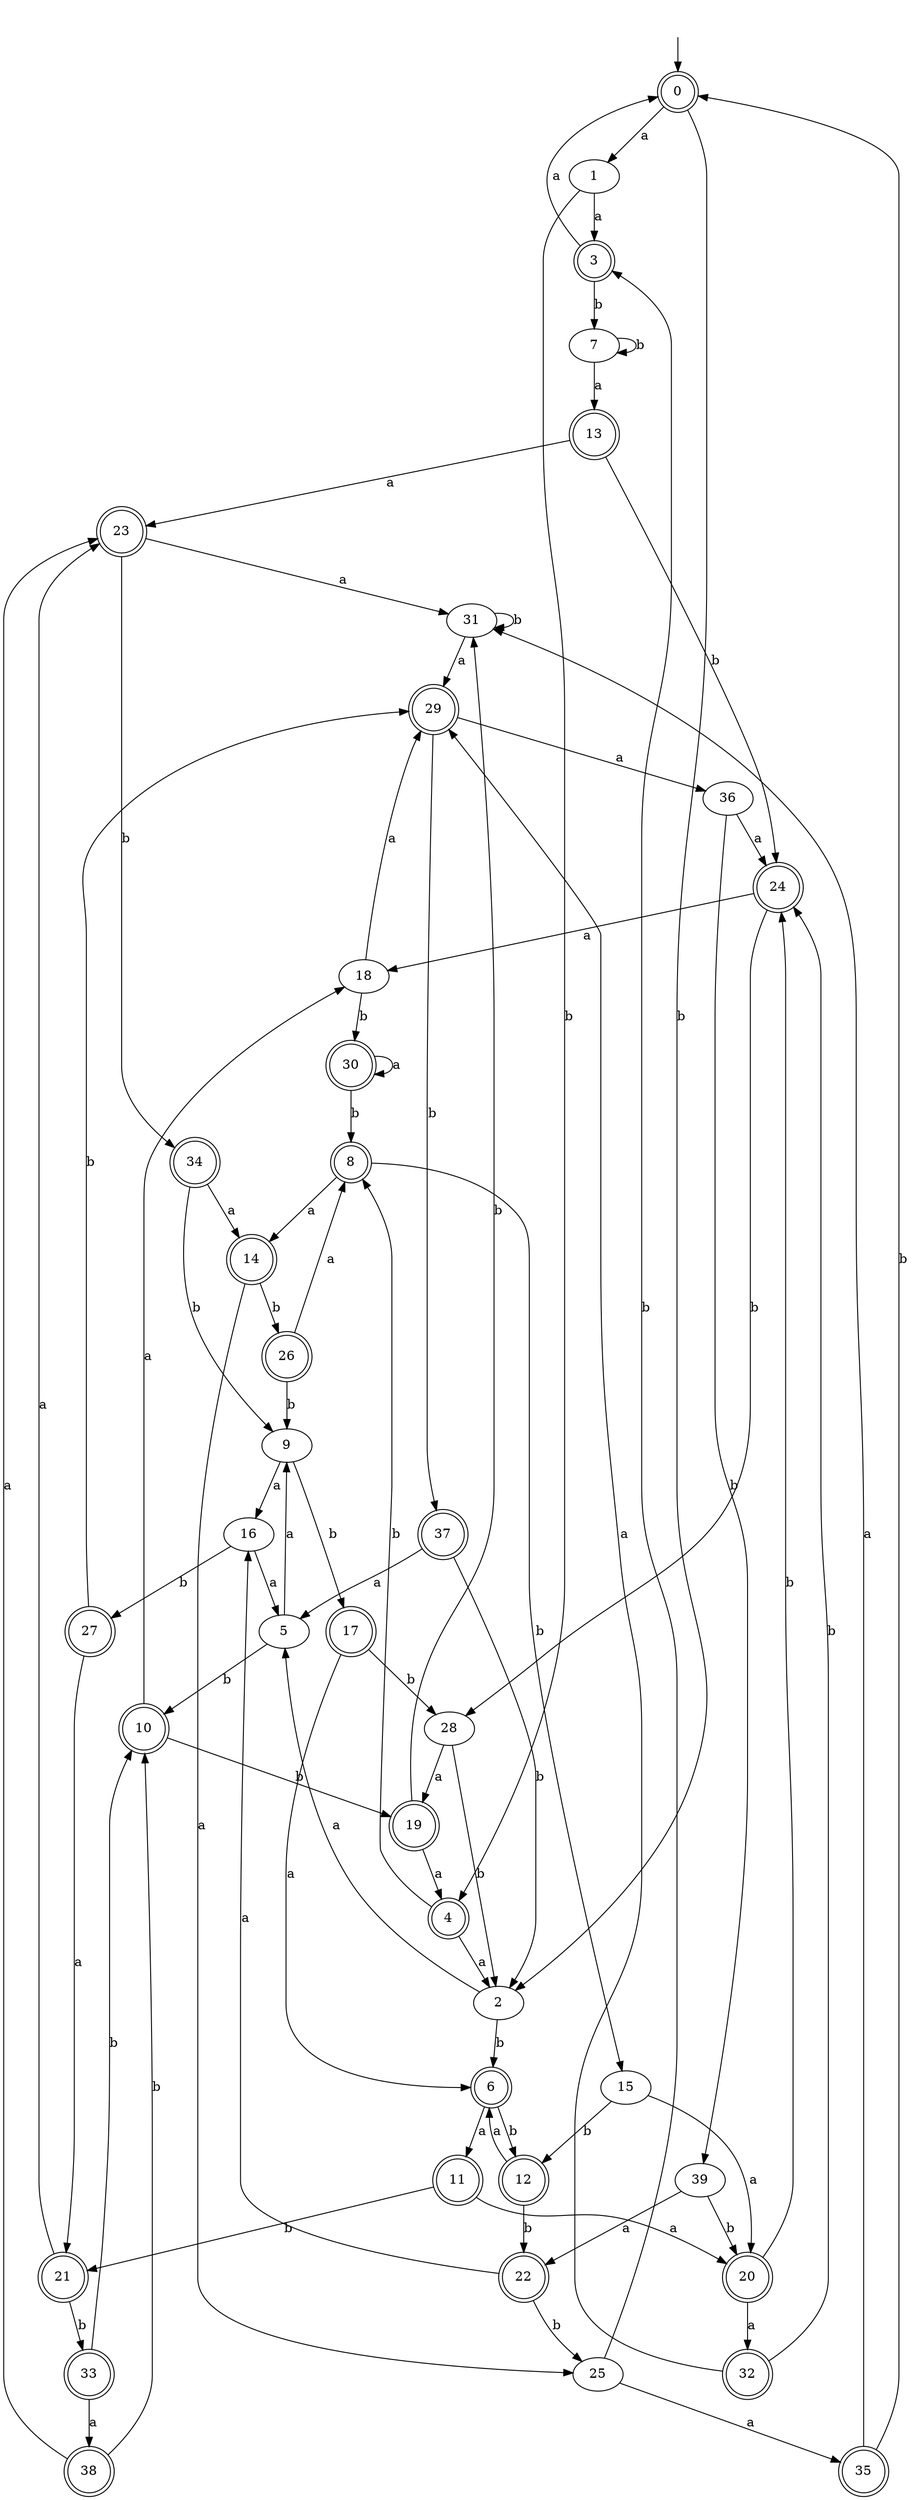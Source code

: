 digraph RandomDFA {
  __start0 [label="", shape=none];
  __start0 -> 0 [label=""];
  0 [shape=circle] [shape=doublecircle]
  0 -> 1 [label="a"]
  0 -> 2 [label="b"]
  1
  1 -> 3 [label="a"]
  1 -> 4 [label="b"]
  2
  2 -> 5 [label="a"]
  2 -> 6 [label="b"]
  3 [shape=doublecircle]
  3 -> 0 [label="a"]
  3 -> 7 [label="b"]
  4 [shape=doublecircle]
  4 -> 2 [label="a"]
  4 -> 8 [label="b"]
  5
  5 -> 9 [label="a"]
  5 -> 10 [label="b"]
  6 [shape=doublecircle]
  6 -> 11 [label="a"]
  6 -> 12 [label="b"]
  7
  7 -> 13 [label="a"]
  7 -> 7 [label="b"]
  8 [shape=doublecircle]
  8 -> 14 [label="a"]
  8 -> 15 [label="b"]
  9
  9 -> 16 [label="a"]
  9 -> 17 [label="b"]
  10 [shape=doublecircle]
  10 -> 18 [label="a"]
  10 -> 19 [label="b"]
  11 [shape=doublecircle]
  11 -> 20 [label="a"]
  11 -> 21 [label="b"]
  12 [shape=doublecircle]
  12 -> 6 [label="a"]
  12 -> 22 [label="b"]
  13 [shape=doublecircle]
  13 -> 23 [label="a"]
  13 -> 24 [label="b"]
  14 [shape=doublecircle]
  14 -> 25 [label="a"]
  14 -> 26 [label="b"]
  15
  15 -> 20 [label="a"]
  15 -> 12 [label="b"]
  16
  16 -> 5 [label="a"]
  16 -> 27 [label="b"]
  17 [shape=doublecircle]
  17 -> 6 [label="a"]
  17 -> 28 [label="b"]
  18
  18 -> 29 [label="a"]
  18 -> 30 [label="b"]
  19 [shape=doublecircle]
  19 -> 4 [label="a"]
  19 -> 31 [label="b"]
  20 [shape=doublecircle]
  20 -> 32 [label="a"]
  20 -> 24 [label="b"]
  21 [shape=doublecircle]
  21 -> 23 [label="a"]
  21 -> 33 [label="b"]
  22 [shape=doublecircle]
  22 -> 16 [label="a"]
  22 -> 25 [label="b"]
  23 [shape=doublecircle]
  23 -> 31 [label="a"]
  23 -> 34 [label="b"]
  24 [shape=doublecircle]
  24 -> 18 [label="a"]
  24 -> 28 [label="b"]
  25
  25 -> 35 [label="a"]
  25 -> 3 [label="b"]
  26 [shape=doublecircle]
  26 -> 8 [label="a"]
  26 -> 9 [label="b"]
  27 [shape=doublecircle]
  27 -> 21 [label="a"]
  27 -> 29 [label="b"]
  28
  28 -> 19 [label="a"]
  28 -> 2 [label="b"]
  29 [shape=doublecircle]
  29 -> 36 [label="a"]
  29 -> 37 [label="b"]
  30 [shape=doublecircle]
  30 -> 30 [label="a"]
  30 -> 8 [label="b"]
  31
  31 -> 29 [label="a"]
  31 -> 31 [label="b"]
  32 [shape=doublecircle]
  32 -> 29 [label="a"]
  32 -> 24 [label="b"]
  33 [shape=doublecircle]
  33 -> 38 [label="a"]
  33 -> 10 [label="b"]
  34 [shape=doublecircle]
  34 -> 14 [label="a"]
  34 -> 9 [label="b"]
  35 [shape=doublecircle]
  35 -> 31 [label="a"]
  35 -> 0 [label="b"]
  36
  36 -> 24 [label="a"]
  36 -> 39 [label="b"]
  37 [shape=doublecircle]
  37 -> 5 [label="a"]
  37 -> 2 [label="b"]
  38 [shape=doublecircle]
  38 -> 23 [label="a"]
  38 -> 10 [label="b"]
  39
  39 -> 22 [label="a"]
  39 -> 20 [label="b"]
}
